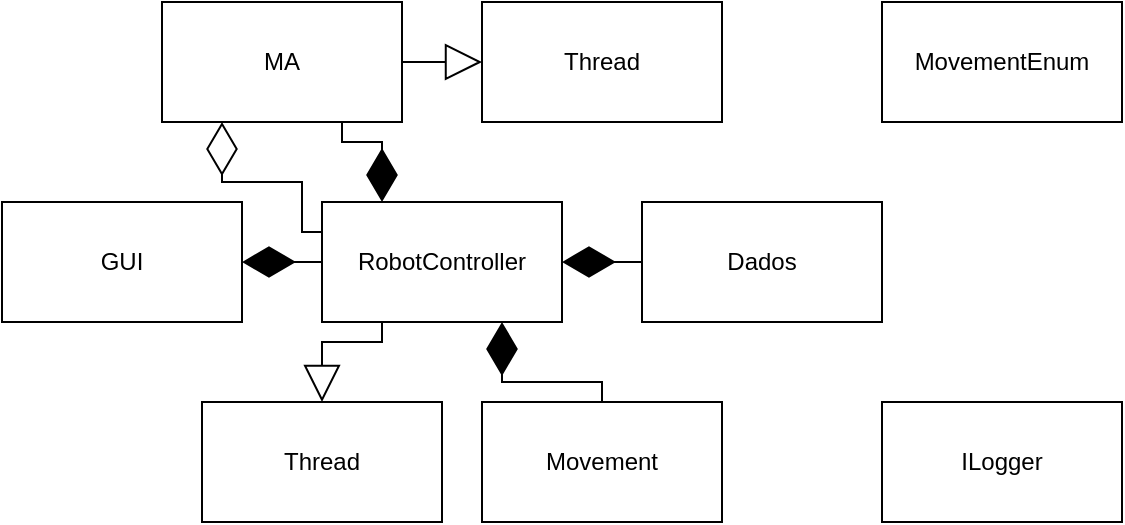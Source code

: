 <mxfile version="28.2.5">
  <diagram name="Página-1" id="uX9shmX5wNB9xqoOuZO5">
    <mxGraphModel dx="906" dy="524" grid="1" gridSize="10" guides="1" tooltips="1" connect="1" arrows="1" fold="1" page="1" pageScale="1" pageWidth="827" pageHeight="1169" math="0" shadow="0">
      <root>
        <mxCell id="0" />
        <mxCell id="1" parent="0" />
        <mxCell id="7_kEjzB8udLPcq1bLX3u-1" value="Dados" style="rounded=0;whiteSpace=wrap;html=1;" parent="1" vertex="1">
          <mxGeometry x="600" y="160" width="120" height="60" as="geometry" />
        </mxCell>
        <mxCell id="7_kEjzB8udLPcq1bLX3u-2" value="GUI" style="rounded=0;whiteSpace=wrap;html=1;" parent="1" vertex="1">
          <mxGeometry x="280" y="160" width="120" height="60" as="geometry" />
        </mxCell>
        <mxCell id="7_kEjzB8udLPcq1bLX3u-3" value="MA" style="rounded=0;whiteSpace=wrap;html=1;" parent="1" vertex="1">
          <mxGeometry x="360" y="60" width="120" height="60" as="geometry" />
        </mxCell>
        <mxCell id="7_kEjzB8udLPcq1bLX3u-4" value="Thread" style="rounded=0;whiteSpace=wrap;html=1;" parent="1" vertex="1">
          <mxGeometry x="520" y="60" width="120" height="60" as="geometry" />
        </mxCell>
        <mxCell id="7_kEjzB8udLPcq1bLX3u-5" value="RobotController" style="rounded=0;whiteSpace=wrap;html=1;" parent="1" vertex="1">
          <mxGeometry x="440" y="160" width="120" height="60" as="geometry" />
        </mxCell>
        <mxCell id="7_kEjzB8udLPcq1bLX3u-6" value="" style="endArrow=diamondThin;endFill=1;endSize=24;html=1;rounded=0;exitX=0;exitY=0.5;exitDx=0;exitDy=0;" parent="1" source="7_kEjzB8udLPcq1bLX3u-5" target="7_kEjzB8udLPcq1bLX3u-2" edge="1">
          <mxGeometry width="160" relative="1" as="geometry">
            <mxPoint x="240" y="230" as="sourcePoint" />
            <mxPoint x="400" y="230" as="targetPoint" />
            <Array as="points">
              <mxPoint x="400" y="190" />
            </Array>
          </mxGeometry>
        </mxCell>
        <mxCell id="7_kEjzB8udLPcq1bLX3u-7" value="" style="endArrow=diamondThin;endFill=1;endSize=24;html=1;rounded=0;exitX=0;exitY=0.5;exitDx=0;exitDy=0;entryX=0.5;entryY=1;entryDx=0;entryDy=0;" parent="1" source="7_kEjzB8udLPcq1bLX3u-1" edge="1">
          <mxGeometry width="160" relative="1" as="geometry">
            <mxPoint x="880" y="130" as="sourcePoint" />
            <mxPoint x="560" y="190" as="targetPoint" />
          </mxGeometry>
        </mxCell>
        <mxCell id="7_kEjzB8udLPcq1bLX3u-14" value="" style="endArrow=diamondThin;endFill=1;endSize=24;html=1;rounded=0;exitX=0.75;exitY=1;exitDx=0;exitDy=0;entryX=0.25;entryY=0;entryDx=0;entryDy=0;" parent="1" source="7_kEjzB8udLPcq1bLX3u-3" target="7_kEjzB8udLPcq1bLX3u-5" edge="1">
          <mxGeometry width="160" relative="1" as="geometry">
            <mxPoint x="560" y="140" as="sourcePoint" />
            <mxPoint x="520" y="140" as="targetPoint" />
            <Array as="points">
              <mxPoint x="450" y="130" />
              <mxPoint x="470" y="130" />
            </Array>
          </mxGeometry>
        </mxCell>
        <mxCell id="7_kEjzB8udLPcq1bLX3u-26" value="" style="endArrow=block;endSize=16;endFill=0;html=1;rounded=0;entryX=0;entryY=0.5;entryDx=0;entryDy=0;exitX=1;exitY=0.5;exitDx=0;exitDy=0;" parent="1" source="7_kEjzB8udLPcq1bLX3u-3" target="7_kEjzB8udLPcq1bLX3u-4" edge="1">
          <mxGeometry width="160" relative="1" as="geometry">
            <mxPoint x="540" y="100" as="sourcePoint" />
            <mxPoint x="420" y="20" as="targetPoint" />
            <Array as="points">
              <mxPoint x="500" y="90" />
            </Array>
          </mxGeometry>
        </mxCell>
        <mxCell id="7_kEjzB8udLPcq1bLX3u-29" value="" style="endArrow=diamondThin;endFill=0;endSize=24;html=1;rounded=0;entryX=0.25;entryY=1;entryDx=0;entryDy=0;exitX=0;exitY=0.25;exitDx=0;exitDy=0;" parent="1" source="7_kEjzB8udLPcq1bLX3u-5" target="7_kEjzB8udLPcq1bLX3u-3" edge="1">
          <mxGeometry width="160" relative="1" as="geometry">
            <mxPoint x="380" y="150" as="sourcePoint" />
            <mxPoint x="460" y="315" as="targetPoint" />
            <Array as="points">
              <mxPoint x="430" y="175" />
              <mxPoint x="430" y="150" />
              <mxPoint x="390" y="150" />
            </Array>
          </mxGeometry>
        </mxCell>
        <mxCell id="FaHiUyKWzYXM6_EV55cp-1" value="Thread" style="rounded=0;whiteSpace=wrap;html=1;" vertex="1" parent="1">
          <mxGeometry x="380" y="260" width="120" height="60" as="geometry" />
        </mxCell>
        <mxCell id="FaHiUyKWzYXM6_EV55cp-2" value="Movement" style="rounded=0;whiteSpace=wrap;html=1;" vertex="1" parent="1">
          <mxGeometry x="520" y="260" width="120" height="60" as="geometry" />
        </mxCell>
        <mxCell id="FaHiUyKWzYXM6_EV55cp-3" value="" style="endArrow=block;endSize=16;endFill=0;html=1;rounded=0;entryX=0.5;entryY=0;entryDx=0;entryDy=0;exitX=0.25;exitY=1;exitDx=0;exitDy=0;" edge="1" parent="1" source="7_kEjzB8udLPcq1bLX3u-5" target="FaHiUyKWzYXM6_EV55cp-1">
          <mxGeometry width="160" relative="1" as="geometry">
            <mxPoint x="490" y="240" as="sourcePoint" />
            <mxPoint x="670" y="90" as="targetPoint" />
            <Array as="points">
              <mxPoint x="470" y="230" />
              <mxPoint x="440" y="230" />
            </Array>
          </mxGeometry>
        </mxCell>
        <mxCell id="FaHiUyKWzYXM6_EV55cp-4" value="" style="endArrow=diamondThin;endFill=1;endSize=24;html=1;rounded=0;exitX=0.5;exitY=0;exitDx=0;exitDy=0;entryX=0.75;entryY=1;entryDx=0;entryDy=0;" edge="1" parent="1" source="FaHiUyKWzYXM6_EV55cp-2" target="7_kEjzB8udLPcq1bLX3u-5">
          <mxGeometry width="160" relative="1" as="geometry">
            <mxPoint x="650" y="190" as="sourcePoint" />
            <mxPoint x="670" y="230" as="targetPoint" />
            <Array as="points">
              <mxPoint x="580" y="250" />
              <mxPoint x="530" y="250" />
            </Array>
          </mxGeometry>
        </mxCell>
        <mxCell id="FaHiUyKWzYXM6_EV55cp-5" value="MovementEnum" style="rounded=0;whiteSpace=wrap;html=1;" vertex="1" parent="1">
          <mxGeometry x="720" y="60" width="120" height="60" as="geometry" />
        </mxCell>
        <mxCell id="FaHiUyKWzYXM6_EV55cp-6" value="ILogger" style="rounded=0;whiteSpace=wrap;html=1;" vertex="1" parent="1">
          <mxGeometry x="720" y="260" width="120" height="60" as="geometry" />
        </mxCell>
      </root>
    </mxGraphModel>
  </diagram>
</mxfile>
